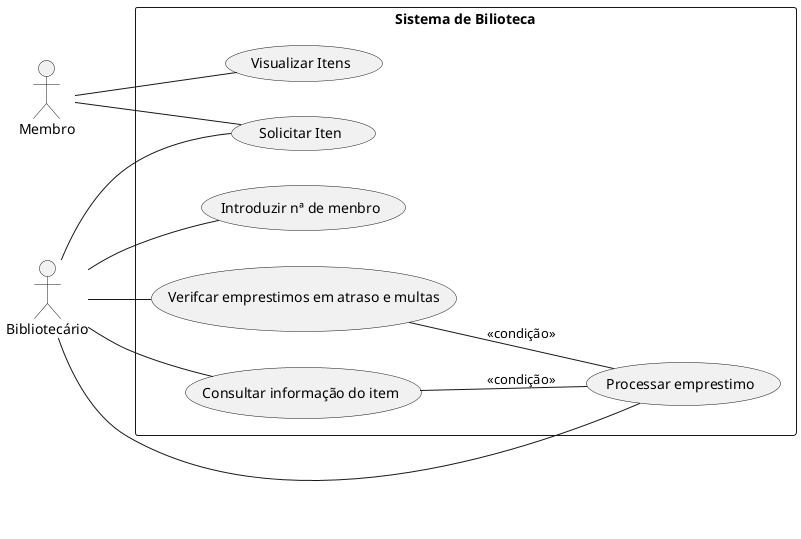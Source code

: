 @startuml CasosDeUso
left to right direction
actor "Membro" as M
actor "Bibliotecário" as B

rectangle "Sistema de Bilioteca" { 

    usecase "Visualizar Itens" as UC1
    usecase "Solicitar Iten" as UC2
    usecase "Introduzir nª de menbro" as UC3
    usecase "Verifcar emprestimos em atraso e multas" as UC4
    usecase "Consultar informação do item" as UC5
    usecase "Processar emprestimo" as UC6
}

 M -- UC1
 M -- UC2
 UC2 -- B
 B -- UC3
 B -- UC4
 B -- UC5
 B -- UC6
 
 UC4 -- UC6 : <<condição>>
 UC5 -- UC6 : <<condição>>
 
@enduml


@startuml
class Membro {
    -id : int
    -nome : string
    -email : string
   -telefone : string
}

 class item{
    -id : int
    -titulo : string
    -tipo : string
    -disponivel : bool
 }
class Bibliotecario {
    -id : int
    -nome : string
}
class Emprestimo {
    -id : int
    -numeroMembro : int 
}
class Multa{
    -id : int
    -valor : double
    -paga : bool
    -dataMulta :date
}
Membro "1" -- "0..*" Emprestimo : faz >
item "1" -- "0..*" Emprestimo : inclui >
Membro "0" -- "0..*" Multa : recebe >
Bibliotecario "1" -- "0..*" Emprestimo : processa >

@enduml
